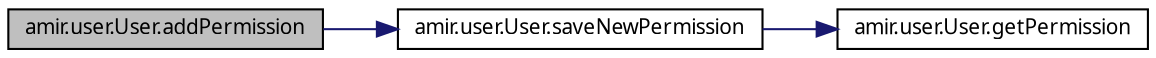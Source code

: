 digraph "amir.user.User.addPermission"
{
 // LATEX_PDF_SIZE
  edge [fontname="FreeSans.ttf",fontsize="10",labelfontname="FreeSans.ttf",labelfontsize="10"];
  node [fontname="FreeSans.ttf",fontsize="10",shape=record];
  rankdir="LR";
  Node1 [label="amir.user.User.addPermission",height=0.2,width=0.4,color="black", fillcolor="grey75", style="filled", fontcolor="black",tooltip=" "];
  Node1 -> Node2 [color="midnightblue",fontsize="10",style="solid",fontname="FreeSans.ttf"];
  Node2 [label="amir.user.User.saveNewPermission",height=0.2,width=0.4,color="black", fillcolor="white", style="filled",URL="$classamir_1_1user_1_1_user.html#ab32fbc540a6142f3f6cb449e48593a33",tooltip=" "];
  Node2 -> Node3 [color="midnightblue",fontsize="10",style="solid",fontname="FreeSans.ttf"];
  Node3 [label="amir.user.User.getPermission",height=0.2,width=0.4,color="black", fillcolor="white", style="filled",URL="$classamir_1_1user_1_1_user.html#a118f10d219430d464177710cb98ab292",tooltip=" "];
}
